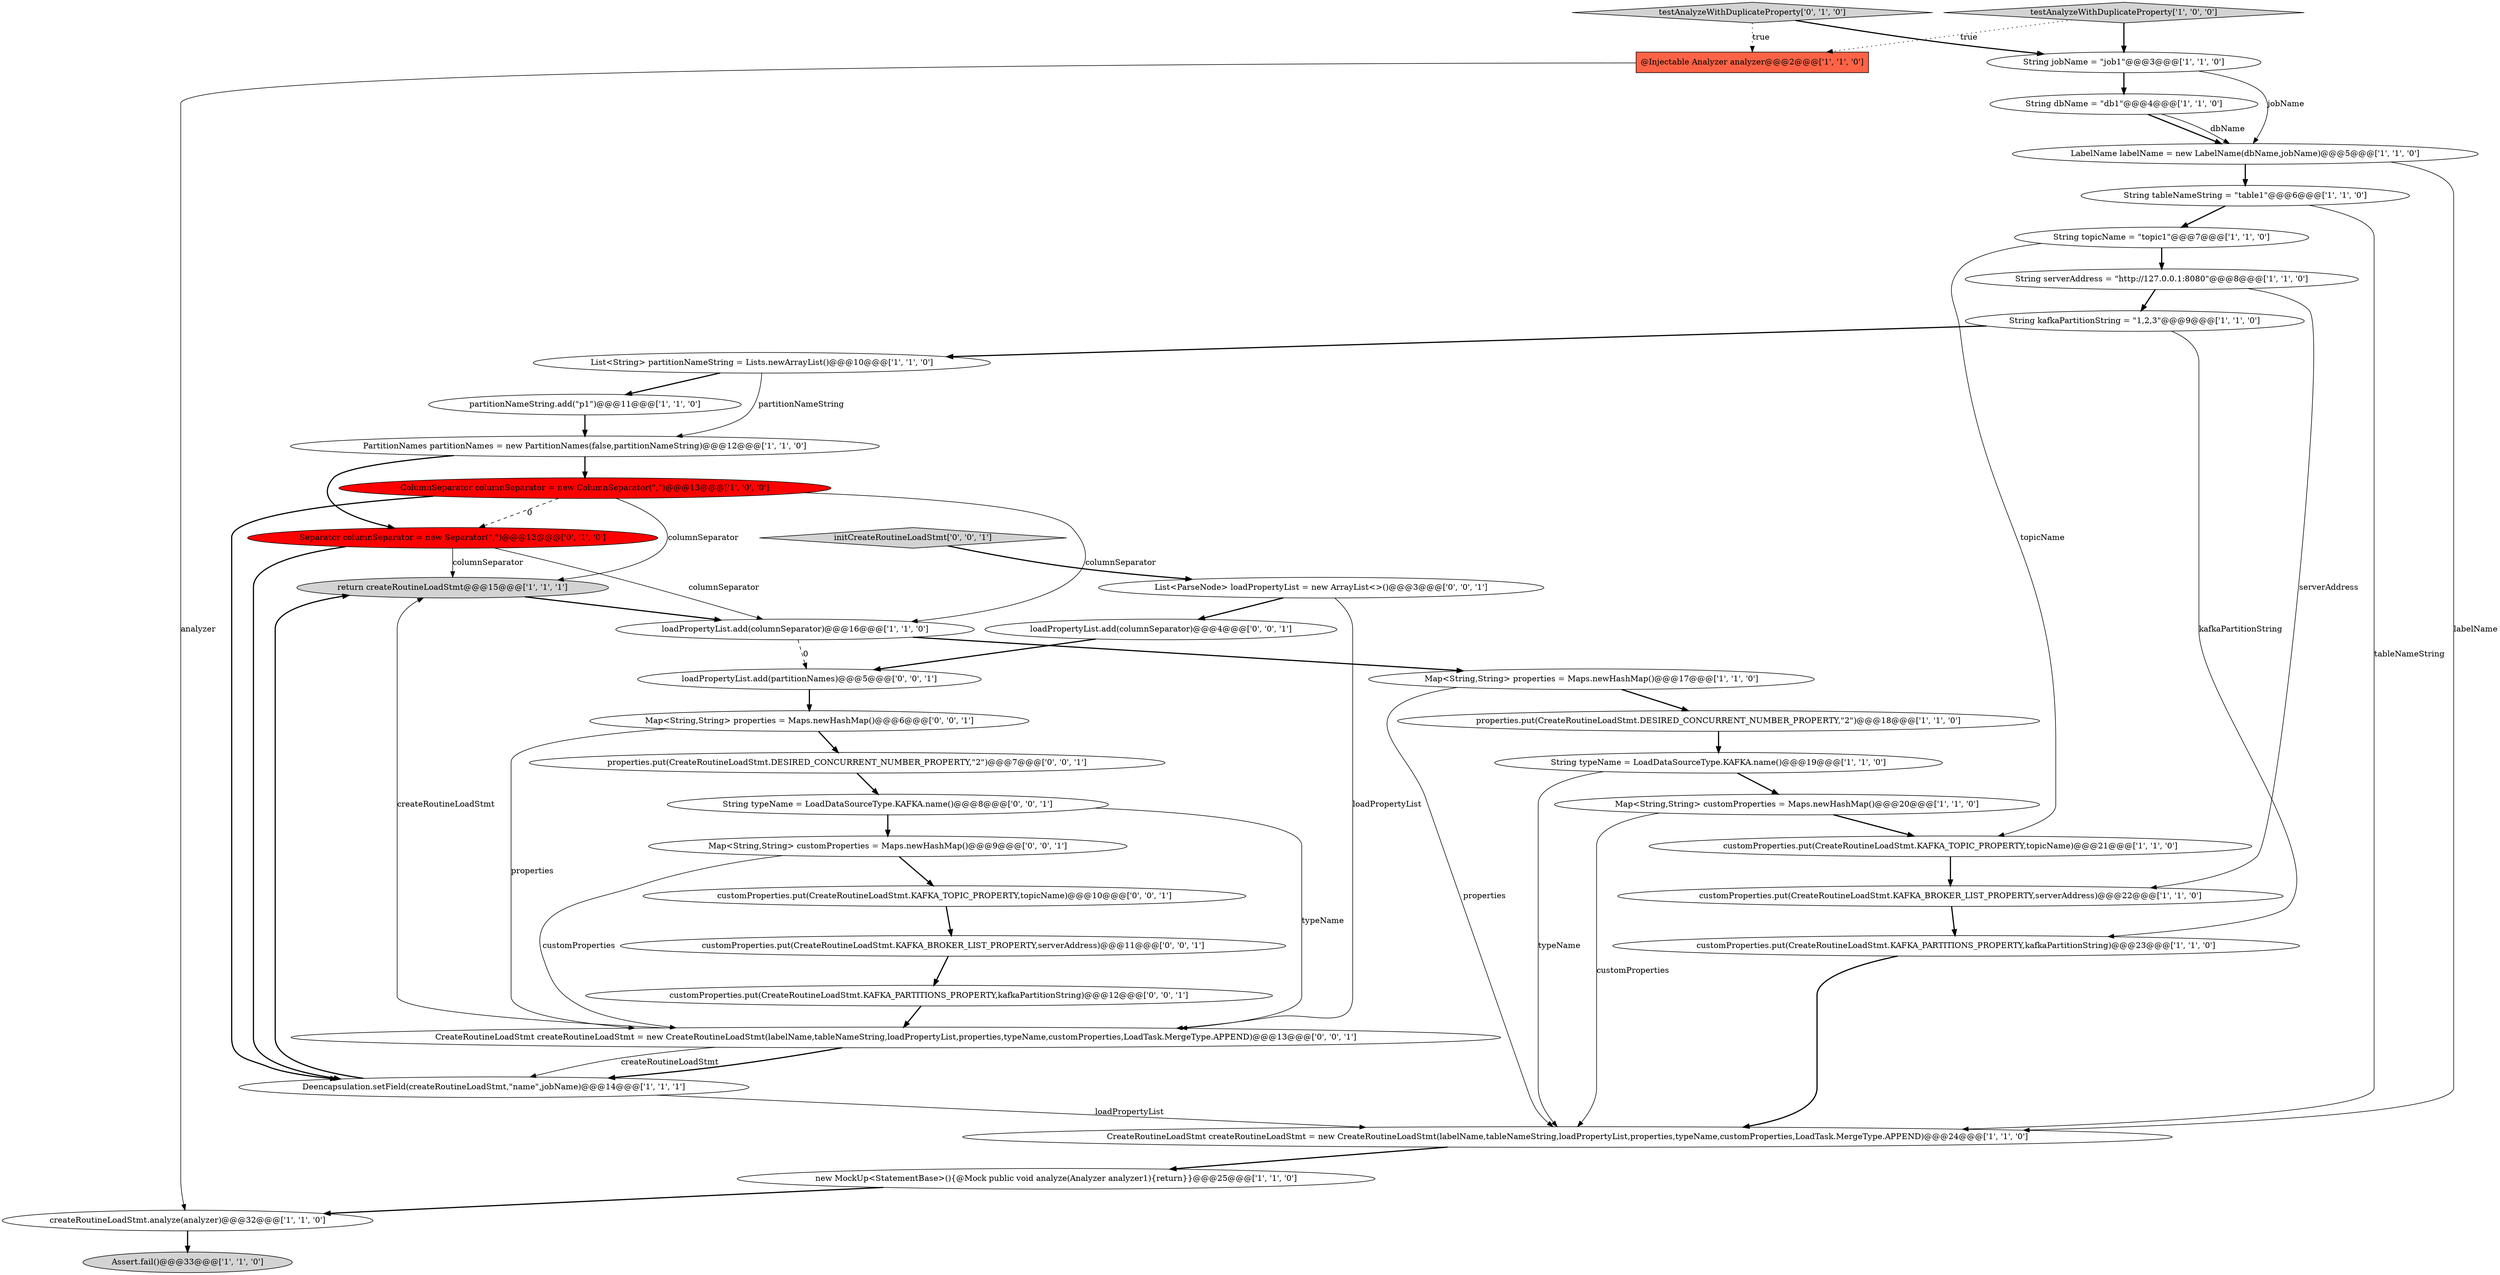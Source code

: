 digraph {
3 [style = filled, label = "String kafkaPartitionString = \"1,2,3\"@@@9@@@['1', '1', '0']", fillcolor = white, shape = ellipse image = "AAA0AAABBB1BBB"];
9 [style = filled, label = "ColumnSeparator columnSeparator = new ColumnSeparator(\",\")@@@13@@@['1', '0', '0']", fillcolor = red, shape = ellipse image = "AAA1AAABBB1BBB"];
26 [style = filled, label = "PartitionNames partitionNames = new PartitionNames(false,partitionNameString)@@@12@@@['1', '1', '0']", fillcolor = white, shape = ellipse image = "AAA0AAABBB1BBB"];
18 [style = filled, label = "String topicName = \"topic1\"@@@7@@@['1', '1', '0']", fillcolor = white, shape = ellipse image = "AAA0AAABBB1BBB"];
39 [style = filled, label = "loadPropertyList.add(columnSeparator)@@@4@@@['0', '0', '1']", fillcolor = white, shape = ellipse image = "AAA0AAABBB3BBB"];
4 [style = filled, label = "properties.put(CreateRoutineLoadStmt.DESIRED_CONCURRENT_NUMBER_PROPERTY,\"2\")@@@18@@@['1', '1', '0']", fillcolor = white, shape = ellipse image = "AAA0AAABBB1BBB"];
37 [style = filled, label = "customProperties.put(CreateRoutineLoadStmt.KAFKA_BROKER_LIST_PROPERTY,serverAddress)@@@11@@@['0', '0', '1']", fillcolor = white, shape = ellipse image = "AAA0AAABBB3BBB"];
40 [style = filled, label = "Map<String,String> properties = Maps.newHashMap()@@@6@@@['0', '0', '1']", fillcolor = white, shape = ellipse image = "AAA0AAABBB3BBB"];
29 [style = filled, label = "customProperties.put(CreateRoutineLoadStmt.KAFKA_PARTITIONS_PROPERTY,kafkaPartitionString)@@@12@@@['0', '0', '1']", fillcolor = white, shape = ellipse image = "AAA0AAABBB3BBB"];
25 [style = filled, label = "return createRoutineLoadStmt@@@15@@@['1', '1', '1']", fillcolor = lightgray, shape = ellipse image = "AAA0AAABBB1BBB"];
32 [style = filled, label = "properties.put(CreateRoutineLoadStmt.DESIRED_CONCURRENT_NUMBER_PROPERTY,\"2\")@@@7@@@['0', '0', '1']", fillcolor = white, shape = ellipse image = "AAA0AAABBB3BBB"];
5 [style = filled, label = "new MockUp<StatementBase>(){@Mock public void analyze(Analyzer analyzer1){return}}@@@25@@@['1', '1', '0']", fillcolor = white, shape = ellipse image = "AAA0AAABBB1BBB"];
6 [style = filled, label = "Map<String,String> properties = Maps.newHashMap()@@@17@@@['1', '1', '0']", fillcolor = white, shape = ellipse image = "AAA0AAABBB1BBB"];
23 [style = filled, label = "createRoutineLoadStmt.analyze(analyzer)@@@32@@@['1', '1', '0']", fillcolor = white, shape = ellipse image = "AAA0AAABBB1BBB"];
14 [style = filled, label = "Deencapsulation.setField(createRoutineLoadStmt,\"name\",jobName)@@@14@@@['1', '1', '1']", fillcolor = white, shape = ellipse image = "AAA0AAABBB1BBB"];
13 [style = filled, label = "customProperties.put(CreateRoutineLoadStmt.KAFKA_PARTITIONS_PROPERTY,kafkaPartitionString)@@@23@@@['1', '1', '0']", fillcolor = white, shape = ellipse image = "AAA0AAABBB1BBB"];
2 [style = filled, label = "String tableNameString = \"table1\"@@@6@@@['1', '1', '0']", fillcolor = white, shape = ellipse image = "AAA0AAABBB1BBB"];
27 [style = filled, label = "testAnalyzeWithDuplicateProperty['0', '1', '0']", fillcolor = lightgray, shape = diamond image = "AAA0AAABBB2BBB"];
34 [style = filled, label = "initCreateRoutineLoadStmt['0', '0', '1']", fillcolor = lightgray, shape = diamond image = "AAA0AAABBB3BBB"];
38 [style = filled, label = "List<ParseNode> loadPropertyList = new ArrayList<>()@@@3@@@['0', '0', '1']", fillcolor = white, shape = ellipse image = "AAA0AAABBB3BBB"];
28 [style = filled, label = "Separator columnSeparator = new Separator(\",\")@@@13@@@['0', '1', '0']", fillcolor = red, shape = ellipse image = "AAA1AAABBB2BBB"];
20 [style = filled, label = "partitionNameString.add(\"p1\")@@@11@@@['1', '1', '0']", fillcolor = white, shape = ellipse image = "AAA0AAABBB1BBB"];
15 [style = filled, label = "String typeName = LoadDataSourceType.KAFKA.name()@@@19@@@['1', '1', '0']", fillcolor = white, shape = ellipse image = "AAA0AAABBB1BBB"];
31 [style = filled, label = "String typeName = LoadDataSourceType.KAFKA.name()@@@8@@@['0', '0', '1']", fillcolor = white, shape = ellipse image = "AAA0AAABBB3BBB"];
16 [style = filled, label = "String serverAddress = \"http://127.0.0.1:8080\"@@@8@@@['1', '1', '0']", fillcolor = white, shape = ellipse image = "AAA0AAABBB1BBB"];
1 [style = filled, label = "Assert.fail()@@@33@@@['1', '1', '0']", fillcolor = lightgray, shape = ellipse image = "AAA0AAABBB1BBB"];
33 [style = filled, label = "Map<String,String> customProperties = Maps.newHashMap()@@@9@@@['0', '0', '1']", fillcolor = white, shape = ellipse image = "AAA0AAABBB3BBB"];
8 [style = filled, label = "testAnalyzeWithDuplicateProperty['1', '0', '0']", fillcolor = lightgray, shape = diamond image = "AAA0AAABBB1BBB"];
17 [style = filled, label = "loadPropertyList.add(columnSeparator)@@@16@@@['1', '1', '0']", fillcolor = white, shape = ellipse image = "AAA0AAABBB1BBB"];
19 [style = filled, label = "customProperties.put(CreateRoutineLoadStmt.KAFKA_BROKER_LIST_PROPERTY,serverAddress)@@@22@@@['1', '1', '0']", fillcolor = white, shape = ellipse image = "AAA0AAABBB1BBB"];
10 [style = filled, label = "CreateRoutineLoadStmt createRoutineLoadStmt = new CreateRoutineLoadStmt(labelName,tableNameString,loadPropertyList,properties,typeName,customProperties,LoadTask.MergeType.APPEND)@@@24@@@['1', '1', '0']", fillcolor = white, shape = ellipse image = "AAA0AAABBB1BBB"];
21 [style = filled, label = "customProperties.put(CreateRoutineLoadStmt.KAFKA_TOPIC_PROPERTY,topicName)@@@21@@@['1', '1', '0']", fillcolor = white, shape = ellipse image = "AAA0AAABBB1BBB"];
22 [style = filled, label = "String dbName = \"db1\"@@@4@@@['1', '1', '0']", fillcolor = white, shape = ellipse image = "AAA0AAABBB1BBB"];
12 [style = filled, label = "LabelName labelName = new LabelName(dbName,jobName)@@@5@@@['1', '1', '0']", fillcolor = white, shape = ellipse image = "AAA0AAABBB1BBB"];
11 [style = filled, label = "Map<String,String> customProperties = Maps.newHashMap()@@@20@@@['1', '1', '0']", fillcolor = white, shape = ellipse image = "AAA0AAABBB1BBB"];
35 [style = filled, label = "loadPropertyList.add(partitionNames)@@@5@@@['0', '0', '1']", fillcolor = white, shape = ellipse image = "AAA0AAABBB3BBB"];
0 [style = filled, label = "List<String> partitionNameString = Lists.newArrayList()@@@10@@@['1', '1', '0']", fillcolor = white, shape = ellipse image = "AAA0AAABBB1BBB"];
24 [style = filled, label = "@Injectable Analyzer analyzer@@@2@@@['1', '1', '0']", fillcolor = tomato, shape = box image = "AAA0AAABBB1BBB"];
7 [style = filled, label = "String jobName = \"job1\"@@@3@@@['1', '1', '0']", fillcolor = white, shape = ellipse image = "AAA0AAABBB1BBB"];
30 [style = filled, label = "CreateRoutineLoadStmt createRoutineLoadStmt = new CreateRoutineLoadStmt(labelName,tableNameString,loadPropertyList,properties,typeName,customProperties,LoadTask.MergeType.APPEND)@@@13@@@['0', '0', '1']", fillcolor = white, shape = ellipse image = "AAA0AAABBB3BBB"];
36 [style = filled, label = "customProperties.put(CreateRoutineLoadStmt.KAFKA_TOPIC_PROPERTY,topicName)@@@10@@@['0', '0', '1']", fillcolor = white, shape = ellipse image = "AAA0AAABBB3BBB"];
16->19 [style = solid, label="serverAddress"];
38->30 [style = solid, label="loadPropertyList"];
16->3 [style = bold, label=""];
2->10 [style = solid, label="tableNameString"];
9->17 [style = solid, label="columnSeparator"];
14->10 [style = solid, label="loadPropertyList"];
28->25 [style = solid, label="columnSeparator"];
40->30 [style = solid, label="properties"];
14->25 [style = bold, label=""];
13->10 [style = bold, label=""];
21->19 [style = bold, label=""];
5->23 [style = bold, label=""];
30->14 [style = solid, label="createRoutineLoadStmt"];
17->6 [style = bold, label=""];
29->30 [style = bold, label=""];
20->26 [style = bold, label=""];
9->25 [style = solid, label="columnSeparator"];
7->12 [style = solid, label="jobName"];
11->21 [style = bold, label=""];
9->28 [style = dashed, label="0"];
4->15 [style = bold, label=""];
31->30 [style = solid, label="typeName"];
30->25 [style = solid, label="createRoutineLoadStmt"];
17->35 [style = dashed, label="0"];
37->29 [style = bold, label=""];
6->10 [style = solid, label="properties"];
2->18 [style = bold, label=""];
26->9 [style = bold, label=""];
18->21 [style = solid, label="topicName"];
27->24 [style = dotted, label="true"];
28->17 [style = solid, label="columnSeparator"];
38->39 [style = bold, label=""];
25->17 [style = bold, label=""];
8->24 [style = dotted, label="true"];
3->0 [style = bold, label=""];
8->7 [style = bold, label=""];
28->14 [style = bold, label=""];
7->22 [style = bold, label=""];
6->4 [style = bold, label=""];
12->2 [style = bold, label=""];
0->26 [style = solid, label="partitionNameString"];
35->40 [style = bold, label=""];
10->5 [style = bold, label=""];
15->11 [style = bold, label=""];
19->13 [style = bold, label=""];
22->12 [style = bold, label=""];
39->35 [style = bold, label=""];
3->13 [style = solid, label="kafkaPartitionString"];
22->12 [style = solid, label="dbName"];
27->7 [style = bold, label=""];
31->33 [style = bold, label=""];
33->36 [style = bold, label=""];
9->14 [style = bold, label=""];
40->32 [style = bold, label=""];
15->10 [style = solid, label="typeName"];
23->1 [style = bold, label=""];
30->14 [style = bold, label=""];
0->20 [style = bold, label=""];
36->37 [style = bold, label=""];
26->28 [style = bold, label=""];
34->38 [style = bold, label=""];
33->30 [style = solid, label="customProperties"];
32->31 [style = bold, label=""];
12->10 [style = solid, label="labelName"];
24->23 [style = solid, label="analyzer"];
11->10 [style = solid, label="customProperties"];
18->16 [style = bold, label=""];
}
